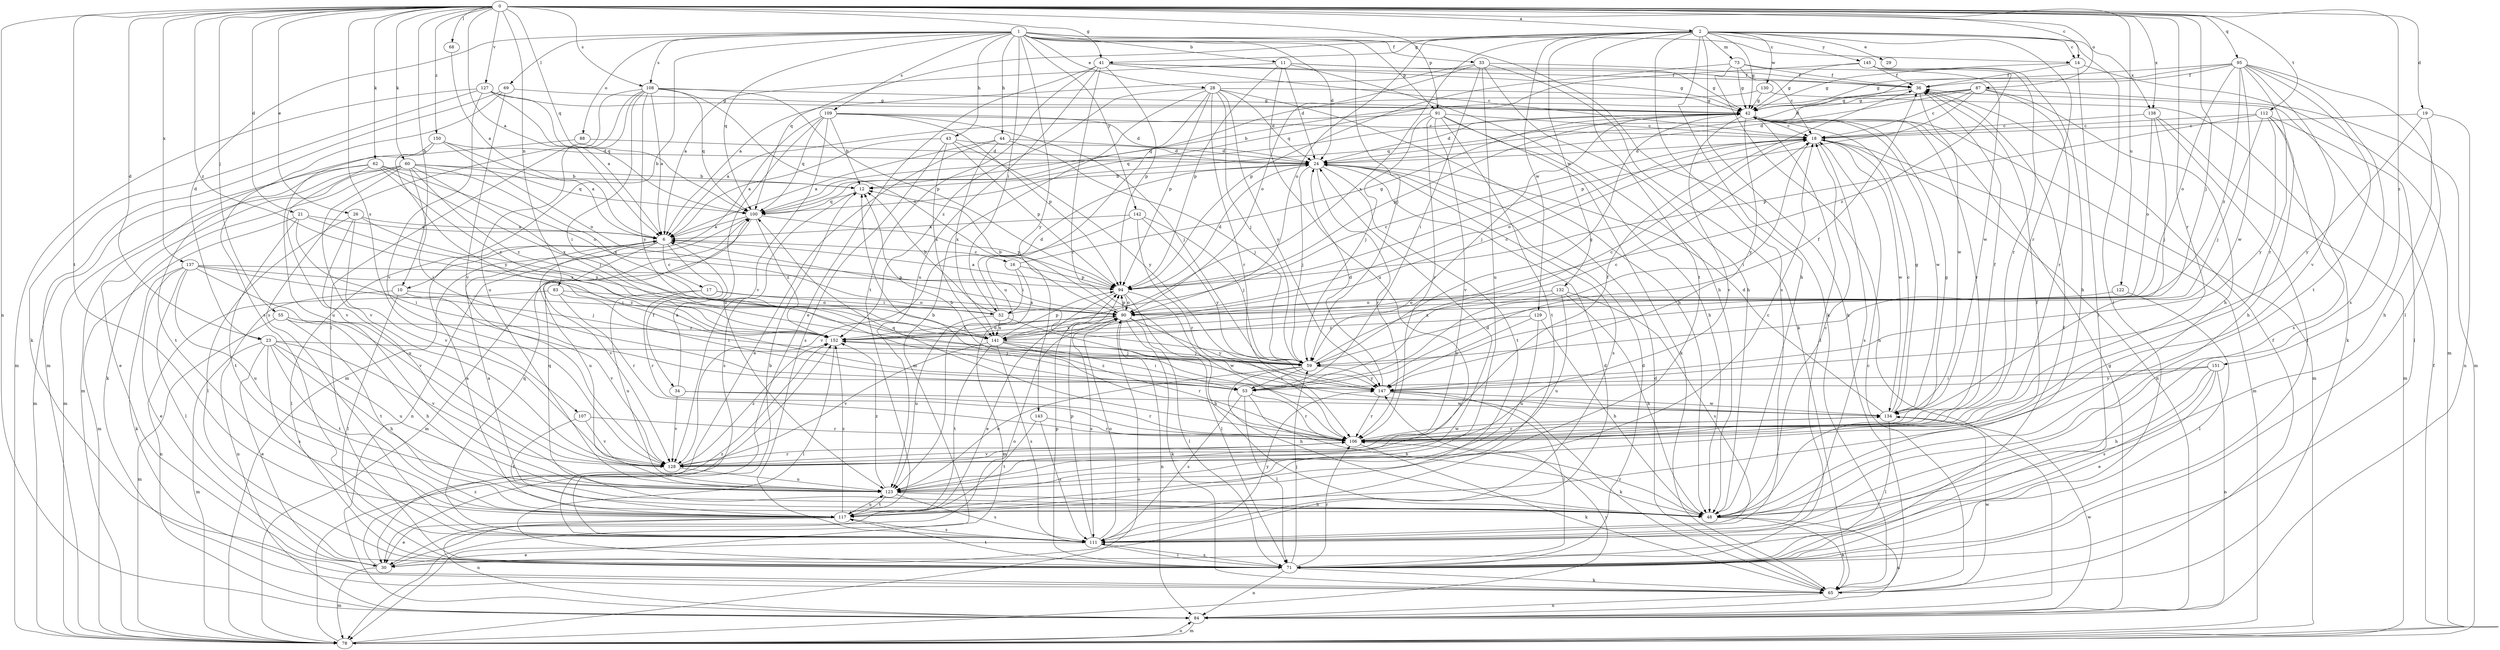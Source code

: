 strict digraph  {
0;
1;
2;
6;
10;
11;
12;
14;
16;
17;
18;
19;
21;
23;
24;
26;
28;
29;
30;
33;
34;
36;
41;
42;
43;
44;
48;
52;
53;
55;
59;
60;
62;
65;
68;
69;
71;
73;
78;
83;
84;
87;
88;
90;
91;
94;
95;
100;
106;
107;
108;
109;
111;
112;
117;
122;
123;
127;
128;
129;
130;
132;
134;
137;
138;
141;
142;
143;
145;
147;
150;
151;
152;
0 -> 2  [label=a];
0 -> 6  [label=a];
0 -> 10  [label=b];
0 -> 14  [label=c];
0 -> 19  [label=d];
0 -> 21  [label=d];
0 -> 23  [label=d];
0 -> 26  [label=e];
0 -> 41  [label=g];
0 -> 55  [label=j];
0 -> 59  [label=j];
0 -> 60  [label=k];
0 -> 62  [label=k];
0 -> 68  [label=l];
0 -> 83  [label=n];
0 -> 84  [label=n];
0 -> 87  [label=o];
0 -> 91  [label=p];
0 -> 95  [label=q];
0 -> 100  [label=q];
0 -> 106  [label=r];
0 -> 107  [label=s];
0 -> 108  [label=s];
0 -> 112  [label=t];
0 -> 117  [label=t];
0 -> 122  [label=u];
0 -> 127  [label=v];
0 -> 137  [label=x];
0 -> 138  [label=x];
0 -> 150  [label=z];
0 -> 151  [label=z];
0 -> 152  [label=z];
1 -> 10  [label=b];
1 -> 11  [label=b];
1 -> 14  [label=c];
1 -> 23  [label=d];
1 -> 24  [label=d];
1 -> 28  [label=e];
1 -> 33  [label=f];
1 -> 43  [label=h];
1 -> 44  [label=h];
1 -> 52  [label=i];
1 -> 59  [label=j];
1 -> 65  [label=k];
1 -> 69  [label=l];
1 -> 88  [label=o];
1 -> 91  [label=p];
1 -> 100  [label=q];
1 -> 108  [label=s];
1 -> 109  [label=s];
1 -> 142  [label=y];
1 -> 143  [label=y];
2 -> 14  [label=c];
2 -> 29  [label=e];
2 -> 41  [label=g];
2 -> 42  [label=g];
2 -> 48  [label=h];
2 -> 65  [label=k];
2 -> 71  [label=l];
2 -> 73  [label=m];
2 -> 90  [label=o];
2 -> 100  [label=q];
2 -> 106  [label=r];
2 -> 111  [label=s];
2 -> 117  [label=t];
2 -> 129  [label=w];
2 -> 130  [label=w];
2 -> 132  [label=w];
2 -> 138  [label=x];
2 -> 141  [label=x];
2 -> 145  [label=y];
6 -> 16  [label=c];
6 -> 17  [label=c];
6 -> 34  [label=f];
6 -> 71  [label=l];
6 -> 123  [label=u];
6 -> 128  [label=v];
10 -> 52  [label=i];
10 -> 71  [label=l];
10 -> 84  [label=n];
10 -> 128  [label=v];
11 -> 6  [label=a];
11 -> 24  [label=d];
11 -> 36  [label=f];
11 -> 42  [label=g];
11 -> 48  [label=h];
11 -> 94  [label=p];
11 -> 123  [label=u];
12 -> 100  [label=q];
12 -> 111  [label=s];
14 -> 36  [label=f];
14 -> 42  [label=g];
14 -> 71  [label=l];
14 -> 78  [label=m];
16 -> 42  [label=g];
16 -> 52  [label=i];
16 -> 78  [label=m];
16 -> 94  [label=p];
17 -> 52  [label=i];
17 -> 90  [label=o];
17 -> 106  [label=r];
17 -> 123  [label=u];
18 -> 24  [label=d];
18 -> 53  [label=i];
18 -> 78  [label=m];
18 -> 84  [label=n];
18 -> 90  [label=o];
18 -> 111  [label=s];
18 -> 134  [label=w];
19 -> 18  [label=c];
19 -> 48  [label=h];
19 -> 84  [label=n];
19 -> 147  [label=y];
21 -> 6  [label=a];
21 -> 53  [label=i];
21 -> 78  [label=m];
21 -> 117  [label=t];
21 -> 141  [label=x];
23 -> 30  [label=e];
23 -> 48  [label=h];
23 -> 59  [label=j];
23 -> 78  [label=m];
23 -> 111  [label=s];
23 -> 117  [label=t];
23 -> 123  [label=u];
23 -> 128  [label=v];
24 -> 12  [label=b];
24 -> 59  [label=j];
24 -> 106  [label=r];
24 -> 111  [label=s];
24 -> 117  [label=t];
26 -> 6  [label=a];
26 -> 71  [label=l];
26 -> 123  [label=u];
26 -> 128  [label=v];
26 -> 141  [label=x];
28 -> 24  [label=d];
28 -> 42  [label=g];
28 -> 48  [label=h];
28 -> 59  [label=j];
28 -> 78  [label=m];
28 -> 94  [label=p];
28 -> 106  [label=r];
28 -> 123  [label=u];
28 -> 147  [label=y];
28 -> 152  [label=z];
30 -> 24  [label=d];
30 -> 78  [label=m];
30 -> 90  [label=o];
30 -> 152  [label=z];
33 -> 6  [label=a];
33 -> 36  [label=f];
33 -> 48  [label=h];
33 -> 53  [label=i];
33 -> 65  [label=k];
33 -> 90  [label=o];
33 -> 123  [label=u];
34 -> 6  [label=a];
34 -> 106  [label=r];
34 -> 128  [label=v];
34 -> 134  [label=w];
36 -> 42  [label=g];
36 -> 134  [label=w];
41 -> 18  [label=c];
41 -> 30  [label=e];
41 -> 36  [label=f];
41 -> 42  [label=g];
41 -> 94  [label=p];
41 -> 106  [label=r];
41 -> 117  [label=t];
41 -> 123  [label=u];
42 -> 18  [label=c];
42 -> 24  [label=d];
42 -> 59  [label=j];
42 -> 71  [label=l];
42 -> 78  [label=m];
42 -> 94  [label=p];
42 -> 100  [label=q];
42 -> 106  [label=r];
42 -> 128  [label=v];
42 -> 134  [label=w];
42 -> 147  [label=y];
43 -> 6  [label=a];
43 -> 24  [label=d];
43 -> 94  [label=p];
43 -> 111  [label=s];
43 -> 141  [label=x];
43 -> 147  [label=y];
44 -> 6  [label=a];
44 -> 24  [label=d];
44 -> 30  [label=e];
44 -> 59  [label=j];
44 -> 141  [label=x];
48 -> 6  [label=a];
48 -> 18  [label=c];
48 -> 36  [label=f];
48 -> 65  [label=k];
48 -> 84  [label=n];
48 -> 100  [label=q];
48 -> 106  [label=r];
52 -> 12  [label=b];
52 -> 18  [label=c];
52 -> 24  [label=d];
52 -> 123  [label=u];
52 -> 134  [label=w];
52 -> 141  [label=x];
53 -> 18  [label=c];
53 -> 36  [label=f];
53 -> 48  [label=h];
53 -> 71  [label=l];
53 -> 106  [label=r];
53 -> 111  [label=s];
55 -> 48  [label=h];
55 -> 78  [label=m];
55 -> 117  [label=t];
55 -> 152  [label=z];
59 -> 6  [label=a];
59 -> 18  [label=c];
59 -> 42  [label=g];
59 -> 48  [label=h];
59 -> 53  [label=i];
59 -> 123  [label=u];
59 -> 147  [label=y];
60 -> 12  [label=b];
60 -> 30  [label=e];
60 -> 53  [label=i];
60 -> 59  [label=j];
60 -> 65  [label=k];
60 -> 78  [label=m];
60 -> 100  [label=q];
60 -> 128  [label=v];
60 -> 141  [label=x];
60 -> 152  [label=z];
62 -> 12  [label=b];
62 -> 78  [label=m];
62 -> 90  [label=o];
62 -> 117  [label=t];
62 -> 128  [label=v];
62 -> 141  [label=x];
62 -> 152  [label=z];
65 -> 18  [label=c];
65 -> 24  [label=d];
65 -> 36  [label=f];
65 -> 84  [label=n];
65 -> 134  [label=w];
68 -> 6  [label=a];
69 -> 42  [label=g];
69 -> 78  [label=m];
69 -> 111  [label=s];
69 -> 128  [label=v];
71 -> 24  [label=d];
71 -> 36  [label=f];
71 -> 59  [label=j];
71 -> 65  [label=k];
71 -> 84  [label=n];
71 -> 94  [label=p];
71 -> 106  [label=r];
71 -> 111  [label=s];
71 -> 117  [label=t];
73 -> 18  [label=c];
73 -> 36  [label=f];
73 -> 42  [label=g];
73 -> 84  [label=n];
73 -> 94  [label=p];
73 -> 134  [label=w];
78 -> 36  [label=f];
78 -> 84  [label=n];
78 -> 90  [label=o];
78 -> 147  [label=y];
78 -> 152  [label=z];
83 -> 53  [label=i];
83 -> 84  [label=n];
83 -> 90  [label=o];
83 -> 106  [label=r];
84 -> 42  [label=g];
84 -> 78  [label=m];
84 -> 134  [label=w];
87 -> 12  [label=b];
87 -> 18  [label=c];
87 -> 24  [label=d];
87 -> 42  [label=g];
87 -> 48  [label=h];
87 -> 78  [label=m];
87 -> 94  [label=p];
87 -> 100  [label=q];
87 -> 106  [label=r];
88 -> 24  [label=d];
88 -> 78  [label=m];
90 -> 12  [label=b];
90 -> 65  [label=k];
90 -> 71  [label=l];
90 -> 84  [label=n];
90 -> 94  [label=p];
90 -> 111  [label=s];
90 -> 141  [label=x];
90 -> 147  [label=y];
90 -> 152  [label=z];
91 -> 6  [label=a];
91 -> 18  [label=c];
91 -> 48  [label=h];
91 -> 59  [label=j];
91 -> 65  [label=k];
91 -> 106  [label=r];
91 -> 117  [label=t];
91 -> 128  [label=v];
94 -> 6  [label=a];
94 -> 24  [label=d];
94 -> 30  [label=e];
94 -> 48  [label=h];
94 -> 71  [label=l];
94 -> 90  [label=o];
95 -> 24  [label=d];
95 -> 36  [label=f];
95 -> 42  [label=g];
95 -> 71  [label=l];
95 -> 90  [label=o];
95 -> 106  [label=r];
95 -> 111  [label=s];
95 -> 117  [label=t];
95 -> 128  [label=v];
95 -> 134  [label=w];
95 -> 152  [label=z];
100 -> 6  [label=a];
100 -> 78  [label=m];
100 -> 84  [label=n];
100 -> 94  [label=p];
100 -> 152  [label=z];
106 -> 12  [label=b];
106 -> 36  [label=f];
106 -> 42  [label=g];
106 -> 65  [label=k];
106 -> 100  [label=q];
106 -> 128  [label=v];
106 -> 134  [label=w];
107 -> 106  [label=r];
107 -> 117  [label=t];
107 -> 128  [label=v];
108 -> 6  [label=a];
108 -> 42  [label=g];
108 -> 53  [label=i];
108 -> 71  [label=l];
108 -> 90  [label=o];
108 -> 94  [label=p];
108 -> 100  [label=q];
108 -> 111  [label=s];
108 -> 123  [label=u];
108 -> 147  [label=y];
109 -> 12  [label=b];
109 -> 18  [label=c];
109 -> 24  [label=d];
109 -> 59  [label=j];
109 -> 78  [label=m];
109 -> 94  [label=p];
109 -> 100  [label=q];
109 -> 123  [label=u];
109 -> 128  [label=v];
111 -> 12  [label=b];
111 -> 30  [label=e];
111 -> 71  [label=l];
111 -> 90  [label=o];
111 -> 94  [label=p];
111 -> 100  [label=q];
111 -> 147  [label=y];
112 -> 18  [label=c];
112 -> 48  [label=h];
112 -> 59  [label=j];
112 -> 71  [label=l];
112 -> 94  [label=p];
112 -> 111  [label=s];
112 -> 147  [label=y];
117 -> 6  [label=a];
117 -> 30  [label=e];
117 -> 84  [label=n];
117 -> 111  [label=s];
117 -> 123  [label=u];
117 -> 152  [label=z];
122 -> 71  [label=l];
122 -> 90  [label=o];
123 -> 18  [label=c];
123 -> 24  [label=d];
123 -> 48  [label=h];
123 -> 111  [label=s];
123 -> 117  [label=t];
123 -> 152  [label=z];
127 -> 6  [label=a];
127 -> 42  [label=g];
127 -> 65  [label=k];
127 -> 78  [label=m];
127 -> 100  [label=q];
127 -> 128  [label=v];
128 -> 36  [label=f];
128 -> 106  [label=r];
128 -> 123  [label=u];
128 -> 152  [label=z];
129 -> 48  [label=h];
129 -> 123  [label=u];
129 -> 147  [label=y];
129 -> 152  [label=z];
130 -> 42  [label=g];
130 -> 65  [label=k];
130 -> 100  [label=q];
132 -> 48  [label=h];
132 -> 90  [label=o];
132 -> 111  [label=s];
132 -> 123  [label=u];
132 -> 141  [label=x];
134 -> 12  [label=b];
134 -> 18  [label=c];
134 -> 24  [label=d];
134 -> 42  [label=g];
134 -> 71  [label=l];
134 -> 106  [label=r];
137 -> 30  [label=e];
137 -> 59  [label=j];
137 -> 65  [label=k];
137 -> 71  [label=l];
137 -> 94  [label=p];
137 -> 123  [label=u];
137 -> 128  [label=v];
137 -> 152  [label=z];
138 -> 18  [label=c];
138 -> 59  [label=j];
138 -> 71  [label=l];
138 -> 78  [label=m];
138 -> 90  [label=o];
141 -> 18  [label=c];
141 -> 53  [label=i];
141 -> 59  [label=j];
141 -> 94  [label=p];
141 -> 106  [label=r];
141 -> 111  [label=s];
141 -> 117  [label=t];
141 -> 128  [label=v];
142 -> 6  [label=a];
142 -> 59  [label=j];
142 -> 106  [label=r];
142 -> 128  [label=v];
142 -> 147  [label=y];
143 -> 106  [label=r];
143 -> 111  [label=s];
143 -> 117  [label=t];
145 -> 36  [label=f];
145 -> 42  [label=g];
145 -> 48  [label=h];
145 -> 100  [label=q];
145 -> 106  [label=r];
145 -> 152  [label=z];
147 -> 24  [label=d];
147 -> 65  [label=k];
147 -> 71  [label=l];
147 -> 106  [label=r];
147 -> 134  [label=w];
147 -> 152  [label=z];
150 -> 6  [label=a];
150 -> 24  [label=d];
150 -> 90  [label=o];
150 -> 123  [label=u];
150 -> 147  [label=y];
151 -> 30  [label=e];
151 -> 48  [label=h];
151 -> 53  [label=i];
151 -> 84  [label=n];
151 -> 111  [label=s];
151 -> 147  [label=y];
152 -> 59  [label=j];
152 -> 71  [label=l];
152 -> 90  [label=o];
}
